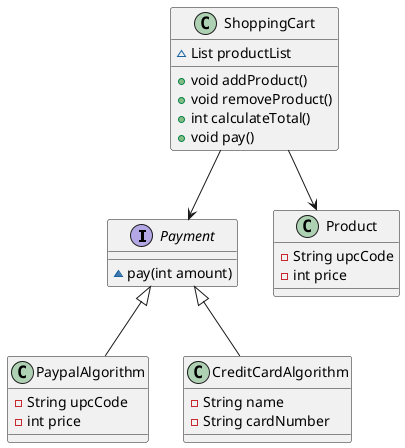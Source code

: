 @startuml

interface Payment {
  ~pay(int amount)
}

class Product {
  -String upcCode
  -int price
}

class ShoppingCart {
  ~List productList
  +void addProduct()
  +void removeProduct()
  +int calculateTotal()
  +void pay()
}

class PaypalAlgorithm {
  -String upcCode
  -int price
}

class CreditCardAlgorithm {
  -String name
  -String cardNumber
}

Payment <|-- PaypalAlgorithm
Payment <|-- CreditCardAlgorithm
ShoppingCart --> Payment
ShoppingCart --> Product

@enduml